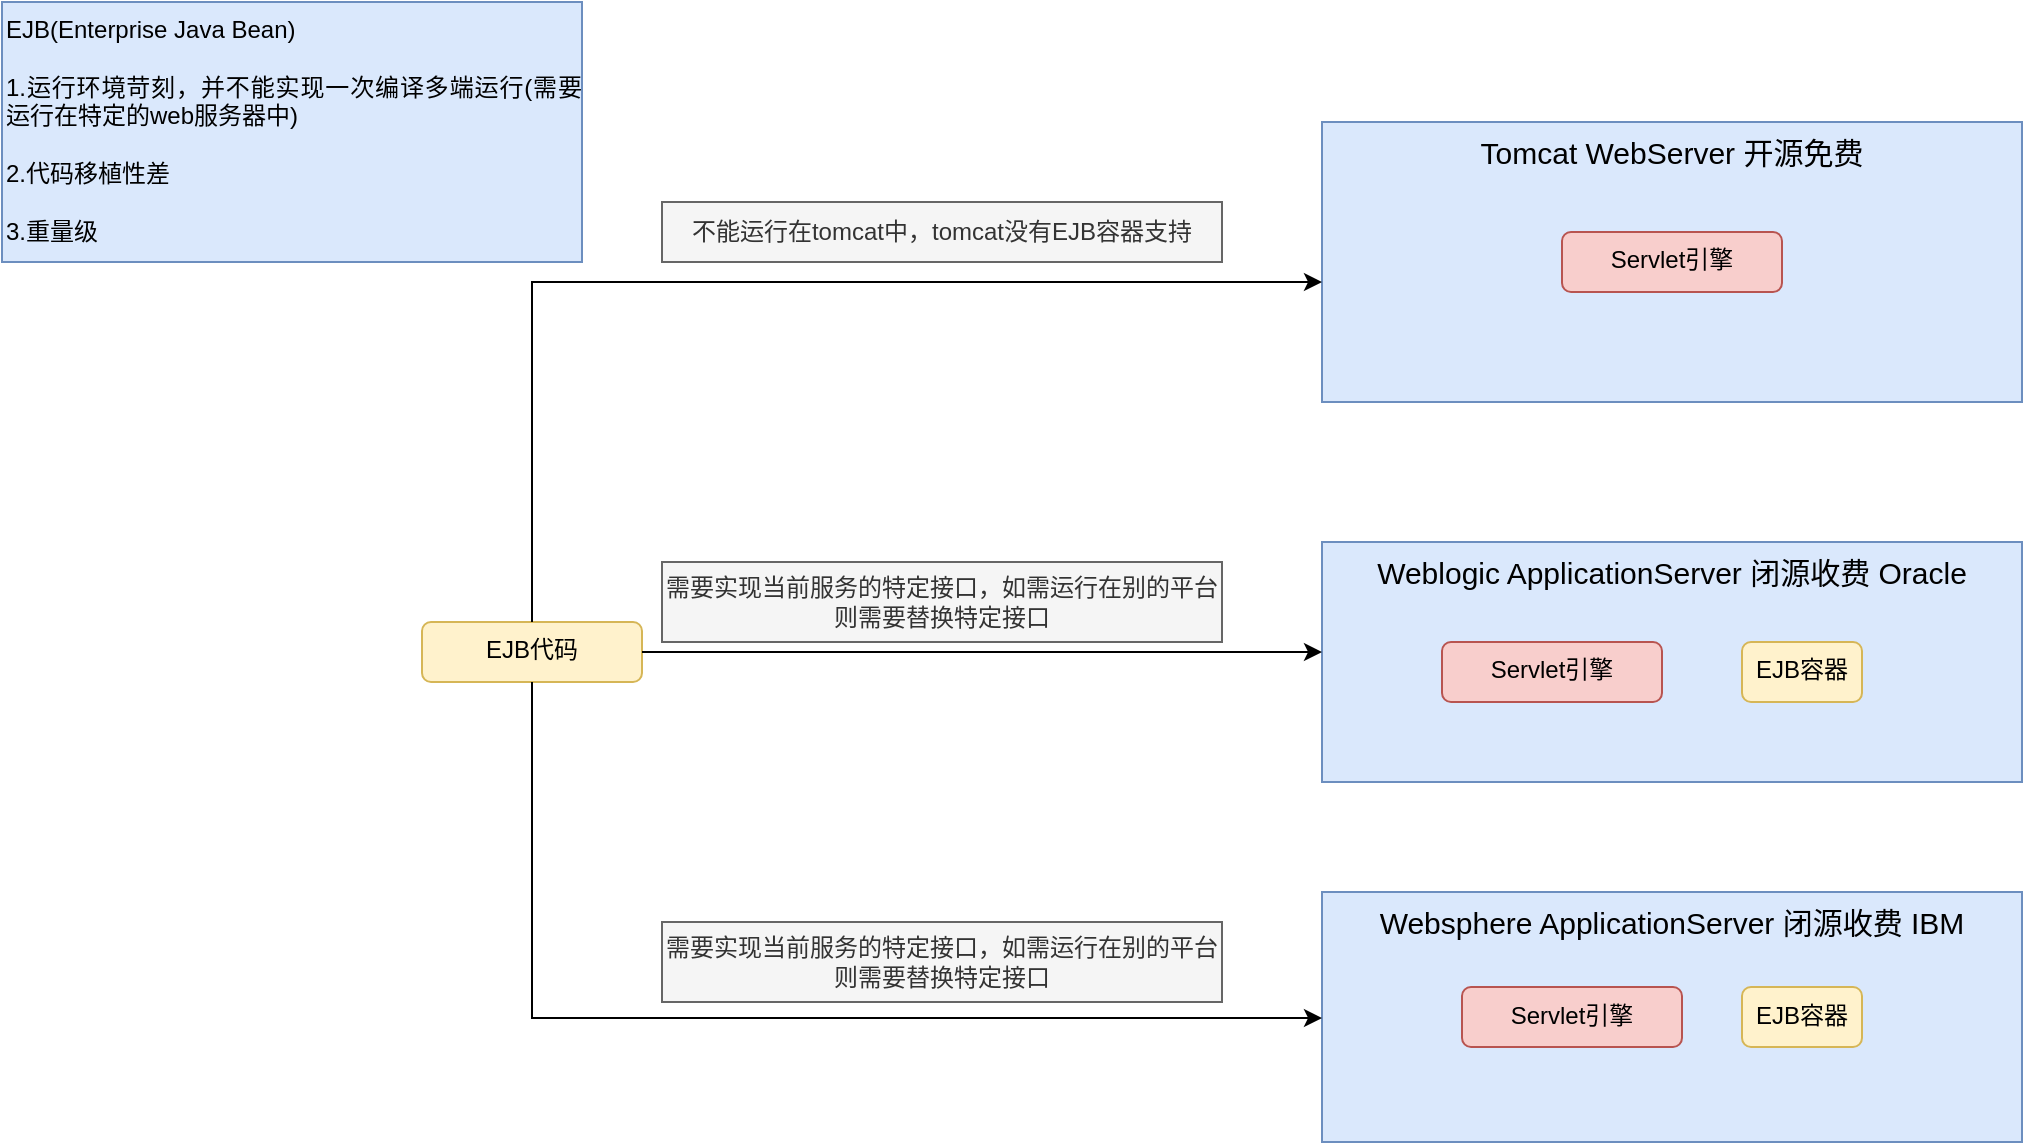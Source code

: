 <mxfile version="16.5.1" type="device"><diagram id="mrqr20epJrpFmKaaUVX3" name="第 1 页"><mxGraphModel dx="1933" dy="758" grid="1" gridSize="10" guides="1" tooltips="1" connect="1" arrows="1" fold="1" page="1" pageScale="1" pageWidth="827" pageHeight="1169" math="0" shadow="0"><root><mxCell id="0"/><mxCell id="1" parent="0"/><mxCell id="d6Ain47noxaYpNe0_MxR-11" value="&lt;div style=&quot;text-align: justify&quot;&gt;EJB(Enterprise Java Bean)&lt;/div&gt;&lt;div style=&quot;text-align: justify&quot;&gt;&lt;br&gt;&lt;/div&gt;&lt;div style=&quot;text-align: justify&quot;&gt;1.运行环境苛刻，并不能实现一次编译多端运行(需要运行在特定的web服务器中)&lt;/div&gt;&lt;div style=&quot;text-align: justify ; line-height: 1.2&quot;&gt;&lt;br&gt;&lt;/div&gt;&lt;div style=&quot;text-align: justify ; line-height: 1.2&quot;&gt;2.代码移植性差&lt;/div&gt;&lt;div style=&quot;text-align: justify ; line-height: 1.2&quot;&gt;&lt;br&gt;&lt;/div&gt;&lt;div style=&quot;text-align: justify ; line-height: 1.2&quot;&gt;3.重量级&lt;/div&gt;&lt;div&gt;&lt;/div&gt;" style="rounded=0;whiteSpace=wrap;html=1;fillColor=#dae8fc;strokeColor=#6c8ebf;verticalAlign=top;align=left;" vertex="1" parent="1"><mxGeometry x="-190" y="20" width="290" height="130" as="geometry"/></mxCell><mxCell id="d6Ain47noxaYpNe0_MxR-13" value="Tomcat WebServer 开源免费&lt;br style=&quot;font-size: 15px&quot;&gt;&lt;br style=&quot;font-size: 15px&quot;&gt;&lt;br style=&quot;font-size: 15px&quot;&gt;&lt;div style=&quot;font-size: 15px&quot;&gt;&lt;/div&gt;" style="rounded=0;whiteSpace=wrap;html=1;fillColor=#dae8fc;strokeColor=#6c8ebf;verticalAlign=top;align=center;fontSize=15;" vertex="1" parent="1"><mxGeometry x="470" y="80" width="350" height="140" as="geometry"/></mxCell><mxCell id="d6Ain47noxaYpNe0_MxR-14" value="Servlet引擎" style="rounded=1;whiteSpace=wrap;html=1;fillColor=#f8cecc;strokeColor=#b85450;align=center;verticalAlign=top;" vertex="1" parent="1"><mxGeometry x="590" y="135" width="110" height="30" as="geometry"/></mxCell><mxCell id="d6Ain47noxaYpNe0_MxR-17" value="Weblogic ApplicationServer 闭源收费 Oracle&lt;div&gt;&lt;/div&gt;" style="rounded=0;whiteSpace=wrap;html=1;fillColor=#dae8fc;strokeColor=#6c8ebf;verticalAlign=top;align=center;fontSize=15;" vertex="1" parent="1"><mxGeometry x="470" y="290" width="350" height="120" as="geometry"/></mxCell><mxCell id="d6Ain47noxaYpNe0_MxR-18" value="EJB容器" style="rounded=1;whiteSpace=wrap;html=1;fillColor=#fff2cc;strokeColor=#d6b656;align=center;verticalAlign=top;" vertex="1" parent="1"><mxGeometry x="680" y="340" width="60" height="30" as="geometry"/></mxCell><mxCell id="d6Ain47noxaYpNe0_MxR-19" value="Servlet引擎" style="rounded=1;whiteSpace=wrap;html=1;fillColor=#f8cecc;strokeColor=#b85450;align=center;verticalAlign=top;" vertex="1" parent="1"><mxGeometry x="530" y="340" width="110" height="30" as="geometry"/></mxCell><mxCell id="d6Ain47noxaYpNe0_MxR-20" value="Websphere ApplicationServer 闭源收费 IBM&lt;div&gt;&lt;/div&gt;" style="rounded=0;whiteSpace=wrap;html=1;fillColor=#dae8fc;strokeColor=#6c8ebf;verticalAlign=top;align=center;fontSize=15;" vertex="1" parent="1"><mxGeometry x="470" y="465" width="350" height="125" as="geometry"/></mxCell><mxCell id="d6Ain47noxaYpNe0_MxR-21" value="Servlet引擎" style="rounded=1;whiteSpace=wrap;html=1;fillColor=#f8cecc;strokeColor=#b85450;align=center;verticalAlign=top;" vertex="1" parent="1"><mxGeometry x="540" y="512.5" width="110" height="30" as="geometry"/></mxCell><mxCell id="d6Ain47noxaYpNe0_MxR-22" value="EJB容器" style="rounded=1;whiteSpace=wrap;html=1;fillColor=#fff2cc;strokeColor=#d6b656;align=center;verticalAlign=top;" vertex="1" parent="1"><mxGeometry x="680" y="512.5" width="60" height="30" as="geometry"/></mxCell><mxCell id="d6Ain47noxaYpNe0_MxR-23" value="EJB代码" style="rounded=1;whiteSpace=wrap;html=1;fillColor=#fff2cc;strokeColor=#d6b656;align=center;verticalAlign=top;" vertex="1" parent="1"><mxGeometry x="20" y="330" width="110" height="30" as="geometry"/></mxCell><mxCell id="d6Ain47noxaYpNe0_MxR-28" value="" style="edgeStyle=elbowEdgeStyle;elbow=vertical;endArrow=classic;html=1;rounded=0;fontSize=12;exitX=1;exitY=0.5;exitDx=0;exitDy=0;" edge="1" parent="1" source="d6Ain47noxaYpNe0_MxR-23" target="d6Ain47noxaYpNe0_MxR-17"><mxGeometry width="50" height="50" relative="1" as="geometry"><mxPoint x="310" y="400" as="sourcePoint"/><mxPoint x="360" y="350" as="targetPoint"/></mxGeometry></mxCell><mxCell id="d6Ain47noxaYpNe0_MxR-29" value="" style="edgeStyle=elbowEdgeStyle;elbow=vertical;endArrow=classic;html=1;rounded=0;fontSize=12;exitX=0.5;exitY=1;exitDx=0;exitDy=0;entryX=0;entryY=0.5;entryDx=0;entryDy=0;" edge="1" parent="1" source="d6Ain47noxaYpNe0_MxR-23" target="d6Ain47noxaYpNe0_MxR-20"><mxGeometry width="50" height="50" relative="1" as="geometry"><mxPoint x="310" y="400" as="sourcePoint"/><mxPoint x="360" y="350" as="targetPoint"/><Array as="points"><mxPoint x="370" y="528"/><mxPoint x="250" y="550"/></Array></mxGeometry></mxCell><mxCell id="d6Ain47noxaYpNe0_MxR-32" value="" style="edgeStyle=elbowEdgeStyle;elbow=vertical;endArrow=classic;html=1;rounded=0;fontSize=12;exitX=0.5;exitY=0;exitDx=0;exitDy=0;entryX=0;entryY=0.571;entryDx=0;entryDy=0;entryPerimeter=0;" edge="1" parent="1" source="d6Ain47noxaYpNe0_MxR-23" target="d6Ain47noxaYpNe0_MxR-13"><mxGeometry width="50" height="50" relative="1" as="geometry"><mxPoint x="310" y="400" as="sourcePoint"/><mxPoint x="410" y="150" as="targetPoint"/><Array as="points"><mxPoint x="250" y="160"/></Array></mxGeometry></mxCell><mxCell id="d6Ain47noxaYpNe0_MxR-34" value="不能运行在tomcat中，tomcat没有EJB容器支持" style="text;html=1;align=center;verticalAlign=middle;whiteSpace=wrap;rounded=0;fontSize=12;fillColor=#f5f5f5;strokeColor=#666666;fontColor=#333333;" vertex="1" parent="1"><mxGeometry x="140" y="120" width="280" height="30" as="geometry"/></mxCell><mxCell id="d6Ain47noxaYpNe0_MxR-36" value="需要实现当前服务的特定接口，如需运行在别的平台则需要替换特定接口" style="text;html=1;align=center;verticalAlign=middle;whiteSpace=wrap;rounded=0;fontSize=12;fillColor=#f5f5f5;strokeColor=#666666;fontColor=#333333;" vertex="1" parent="1"><mxGeometry x="140" y="300" width="280" height="40" as="geometry"/></mxCell><mxCell id="d6Ain47noxaYpNe0_MxR-37" value="需要实现当前服务的特定接口，如需运行在别的平台则需要替换特定接口" style="text;html=1;align=center;verticalAlign=middle;whiteSpace=wrap;rounded=0;fontSize=12;fillColor=#f5f5f5;strokeColor=#666666;fontColor=#333333;" vertex="1" parent="1"><mxGeometry x="140" y="480" width="280" height="40" as="geometry"/></mxCell></root></mxGraphModel></diagram></mxfile>